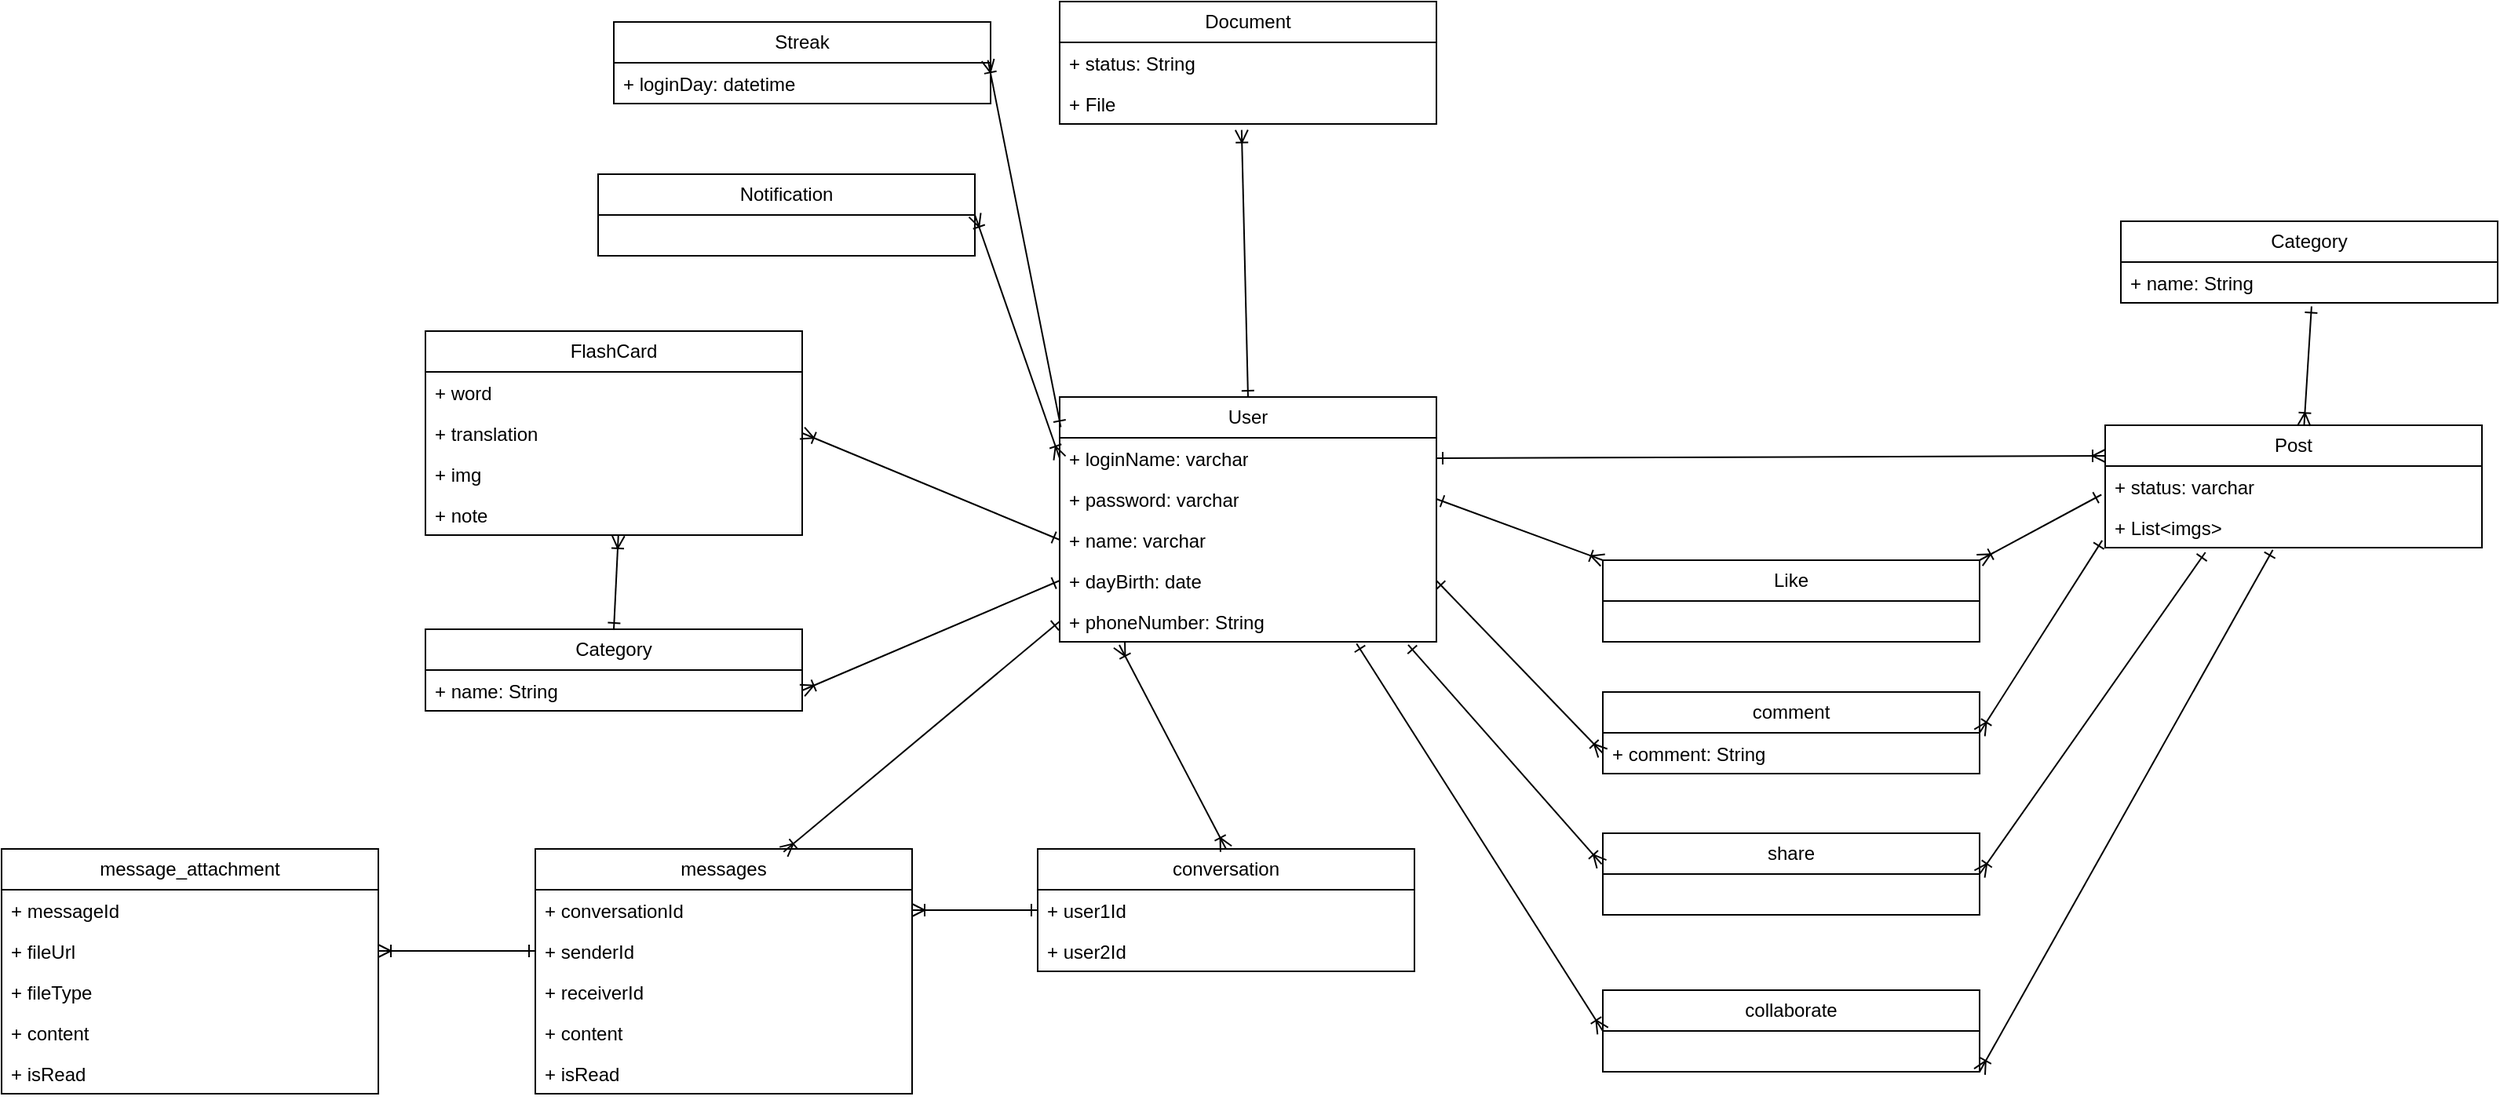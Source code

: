 <mxfile version="28.2.5">
  <diagram id="C5RBs43oDa-KdzZeNtuy" name="Page-1">
    <mxGraphModel dx="2564" dy="2106" grid="1" gridSize="10" guides="1" tooltips="1" connect="1" arrows="1" fold="1" page="1" pageScale="1" pageWidth="827" pageHeight="1169" math="0" shadow="0">
      <root>
        <mxCell id="WIyWlLk6GJQsqaUBKTNV-0" />
        <mxCell id="WIyWlLk6GJQsqaUBKTNV-1" parent="WIyWlLk6GJQsqaUBKTNV-0" />
        <mxCell id="aGdu7o1ka7Lb1KKvzhYT-4" value="User" style="swimlane;fontStyle=0;childLayout=stackLayout;horizontal=1;startSize=26;fillColor=none;horizontalStack=0;resizeParent=1;resizeParentMax=0;resizeLast=0;collapsible=1;marginBottom=0;whiteSpace=wrap;html=1;" vertex="1" parent="WIyWlLk6GJQsqaUBKTNV-1">
          <mxGeometry x="414" y="112" width="240" height="156" as="geometry" />
        </mxCell>
        <mxCell id="aGdu7o1ka7Lb1KKvzhYT-5" value="+ loginName: varchar" style="text;strokeColor=none;fillColor=none;align=left;verticalAlign=top;spacingLeft=4;spacingRight=4;overflow=hidden;rotatable=0;points=[[0,0.5],[1,0.5]];portConstraint=eastwest;whiteSpace=wrap;html=1;" vertex="1" parent="aGdu7o1ka7Lb1KKvzhYT-4">
          <mxGeometry y="26" width="240" height="26" as="geometry" />
        </mxCell>
        <mxCell id="aGdu7o1ka7Lb1KKvzhYT-6" value="+ password: varchar" style="text;strokeColor=none;fillColor=none;align=left;verticalAlign=top;spacingLeft=4;spacingRight=4;overflow=hidden;rotatable=0;points=[[0,0.5],[1,0.5]];portConstraint=eastwest;whiteSpace=wrap;html=1;" vertex="1" parent="aGdu7o1ka7Lb1KKvzhYT-4">
          <mxGeometry y="52" width="240" height="26" as="geometry" />
        </mxCell>
        <mxCell id="aGdu7o1ka7Lb1KKvzhYT-7" value="+ name: varchar" style="text;strokeColor=none;fillColor=none;align=left;verticalAlign=top;spacingLeft=4;spacingRight=4;overflow=hidden;rotatable=0;points=[[0,0.5],[1,0.5]];portConstraint=eastwest;whiteSpace=wrap;html=1;" vertex="1" parent="aGdu7o1ka7Lb1KKvzhYT-4">
          <mxGeometry y="78" width="240" height="26" as="geometry" />
        </mxCell>
        <mxCell id="aGdu7o1ka7Lb1KKvzhYT-11" value="+ dayBirth: date" style="text;strokeColor=none;fillColor=none;align=left;verticalAlign=top;spacingLeft=4;spacingRight=4;overflow=hidden;rotatable=0;points=[[0,0.5],[1,0.5]];portConstraint=eastwest;whiteSpace=wrap;html=1;" vertex="1" parent="aGdu7o1ka7Lb1KKvzhYT-4">
          <mxGeometry y="104" width="240" height="26" as="geometry" />
        </mxCell>
        <mxCell id="aGdu7o1ka7Lb1KKvzhYT-12" value="+ phoneNumber: String" style="text;strokeColor=none;fillColor=none;align=left;verticalAlign=top;spacingLeft=4;spacingRight=4;overflow=hidden;rotatable=0;points=[[0,0.5],[1,0.5]];portConstraint=eastwest;whiteSpace=wrap;html=1;" vertex="1" parent="aGdu7o1ka7Lb1KKvzhYT-4">
          <mxGeometry y="130" width="240" height="26" as="geometry" />
        </mxCell>
        <mxCell id="aGdu7o1ka7Lb1KKvzhYT-13" value="Post" style="swimlane;fontStyle=0;childLayout=stackLayout;horizontal=1;startSize=26;fillColor=none;horizontalStack=0;resizeParent=1;resizeParentMax=0;resizeLast=0;collapsible=1;marginBottom=0;whiteSpace=wrap;html=1;" vertex="1" parent="WIyWlLk6GJQsqaUBKTNV-1">
          <mxGeometry x="1080" y="130" width="240" height="78" as="geometry" />
        </mxCell>
        <mxCell id="aGdu7o1ka7Lb1KKvzhYT-14" value="+ status: varchar" style="text;strokeColor=none;fillColor=none;align=left;verticalAlign=top;spacingLeft=4;spacingRight=4;overflow=hidden;rotatable=0;points=[[0,0.5],[1,0.5]];portConstraint=eastwest;whiteSpace=wrap;html=1;" vertex="1" parent="aGdu7o1ka7Lb1KKvzhYT-13">
          <mxGeometry y="26" width="240" height="26" as="geometry" />
        </mxCell>
        <mxCell id="aGdu7o1ka7Lb1KKvzhYT-15" value="+ List&amp;lt;imgs&amp;gt;" style="text;strokeColor=none;fillColor=none;align=left;verticalAlign=top;spacingLeft=4;spacingRight=4;overflow=hidden;rotatable=0;points=[[0,0.5],[1,0.5]];portConstraint=eastwest;whiteSpace=wrap;html=1;" vertex="1" parent="aGdu7o1ka7Lb1KKvzhYT-13">
          <mxGeometry y="52" width="240" height="26" as="geometry" />
        </mxCell>
        <mxCell id="aGdu7o1ka7Lb1KKvzhYT-19" value="Category" style="swimlane;fontStyle=0;childLayout=stackLayout;horizontal=1;startSize=26;fillColor=none;horizontalStack=0;resizeParent=1;resizeParentMax=0;resizeLast=0;collapsible=1;marginBottom=0;whiteSpace=wrap;html=1;" vertex="1" parent="WIyWlLk6GJQsqaUBKTNV-1">
          <mxGeometry x="1090" width="240" height="52" as="geometry" />
        </mxCell>
        <mxCell id="aGdu7o1ka7Lb1KKvzhYT-20" value="+ name: String" style="text;strokeColor=none;fillColor=none;align=left;verticalAlign=top;spacingLeft=4;spacingRight=4;overflow=hidden;rotatable=0;points=[[0,0.5],[1,0.5]];portConstraint=eastwest;whiteSpace=wrap;html=1;" vertex="1" parent="aGdu7o1ka7Lb1KKvzhYT-19">
          <mxGeometry y="26" width="240" height="26" as="geometry" />
        </mxCell>
        <mxCell id="aGdu7o1ka7Lb1KKvzhYT-25" value="" style="endArrow=ERone;html=1;rounded=0;entryX=0.506;entryY=1.087;entryDx=0;entryDy=0;entryPerimeter=0;exitX=0.528;exitY=0.002;exitDx=0;exitDy=0;exitPerimeter=0;endFill=0;startArrow=ERoneToMany;startFill=0;" edge="1" parent="WIyWlLk6GJQsqaUBKTNV-1" source="aGdu7o1ka7Lb1KKvzhYT-13" target="aGdu7o1ka7Lb1KKvzhYT-20">
          <mxGeometry width="50" height="50" relative="1" as="geometry">
            <mxPoint x="770" y="120" as="sourcePoint" />
            <mxPoint x="820" y="70" as="targetPoint" />
          </mxGeometry>
        </mxCell>
        <mxCell id="aGdu7o1ka7Lb1KKvzhYT-26" value="" style="endArrow=ERone;html=1;rounded=0;entryX=1;entryY=0.5;entryDx=0;entryDy=0;exitX=0;exitY=0.25;exitDx=0;exitDy=0;endFill=0;startArrow=ERoneToMany;startFill=0;" edge="1" parent="WIyWlLk6GJQsqaUBKTNV-1" source="aGdu7o1ka7Lb1KKvzhYT-13" target="aGdu7o1ka7Lb1KKvzhYT-5">
          <mxGeometry width="50" height="50" relative="1" as="geometry">
            <mxPoint x="736.64" y="334.63" as="sourcePoint" />
            <mxPoint x="880" y="180" as="targetPoint" />
          </mxGeometry>
        </mxCell>
        <mxCell id="aGdu7o1ka7Lb1KKvzhYT-27" value="Like" style="swimlane;fontStyle=0;childLayout=stackLayout;horizontal=1;startSize=26;fillColor=none;horizontalStack=0;resizeParent=1;resizeParentMax=0;resizeLast=0;collapsible=1;marginBottom=0;whiteSpace=wrap;html=1;" vertex="1" parent="WIyWlLk6GJQsqaUBKTNV-1">
          <mxGeometry x="760" y="216" width="240" height="52" as="geometry" />
        </mxCell>
        <mxCell id="aGdu7o1ka7Lb1KKvzhYT-30" value="" style="endArrow=ERone;html=1;rounded=0;entryX=-0.01;entryY=0.702;entryDx=0;entryDy=0;exitX=1;exitY=0;exitDx=0;exitDy=0;endFill=0;startArrow=ERoneToMany;startFill=0;entryPerimeter=0;" edge="1" parent="WIyWlLk6GJQsqaUBKTNV-1" source="aGdu7o1ka7Lb1KKvzhYT-27" target="aGdu7o1ka7Lb1KKvzhYT-14">
          <mxGeometry width="50" height="50" relative="1" as="geometry">
            <mxPoint x="840" y="326" as="sourcePoint" />
            <mxPoint x="700" y="300" as="targetPoint" />
          </mxGeometry>
        </mxCell>
        <mxCell id="aGdu7o1ka7Lb1KKvzhYT-31" value="" style="endArrow=ERone;html=1;rounded=0;entryX=1;entryY=0.5;entryDx=0;entryDy=0;exitX=0;exitY=0;exitDx=0;exitDy=0;endFill=0;startArrow=ERoneToMany;startFill=0;" edge="1" parent="WIyWlLk6GJQsqaUBKTNV-1" source="aGdu7o1ka7Lb1KKvzhYT-27" target="aGdu7o1ka7Lb1KKvzhYT-6">
          <mxGeometry width="50" height="50" relative="1" as="geometry">
            <mxPoint x="880" y="430" as="sourcePoint" />
            <mxPoint x="840" y="619" as="targetPoint" />
          </mxGeometry>
        </mxCell>
        <mxCell id="aGdu7o1ka7Lb1KKvzhYT-32" value="comment" style="swimlane;fontStyle=0;childLayout=stackLayout;horizontal=1;startSize=26;fillColor=none;horizontalStack=0;resizeParent=1;resizeParentMax=0;resizeLast=0;collapsible=1;marginBottom=0;whiteSpace=wrap;html=1;" vertex="1" parent="WIyWlLk6GJQsqaUBKTNV-1">
          <mxGeometry x="760" y="300" width="240" height="52" as="geometry" />
        </mxCell>
        <mxCell id="aGdu7o1ka7Lb1KKvzhYT-33" value="+ comment: String" style="text;strokeColor=none;fillColor=none;align=left;verticalAlign=top;spacingLeft=4;spacingRight=4;overflow=hidden;rotatable=0;points=[[0,0.5],[1,0.5]];portConstraint=eastwest;whiteSpace=wrap;html=1;" vertex="1" parent="aGdu7o1ka7Lb1KKvzhYT-32">
          <mxGeometry y="26" width="240" height="26" as="geometry" />
        </mxCell>
        <mxCell id="aGdu7o1ka7Lb1KKvzhYT-34" value="" style="endArrow=ERone;html=1;rounded=0;entryX=-0.008;entryY=0.824;entryDx=0;entryDy=0;exitX=1;exitY=0.5;exitDx=0;exitDy=0;endFill=0;startArrow=ERoneToMany;startFill=0;entryPerimeter=0;" edge="1" parent="WIyWlLk6GJQsqaUBKTNV-1" source="aGdu7o1ka7Lb1KKvzhYT-32" target="aGdu7o1ka7Lb1KKvzhYT-15">
          <mxGeometry width="50" height="50" relative="1" as="geometry">
            <mxPoint x="880" y="420" as="sourcePoint" />
            <mxPoint x="860" y="609" as="targetPoint" />
          </mxGeometry>
        </mxCell>
        <mxCell id="aGdu7o1ka7Lb1KKvzhYT-35" value="" style="endArrow=ERone;html=1;rounded=0;exitX=0;exitY=0.5;exitDx=0;exitDy=0;endFill=0;startArrow=ERoneToMany;startFill=0;entryX=1;entryY=0.5;entryDx=0;entryDy=0;" edge="1" parent="WIyWlLk6GJQsqaUBKTNV-1" source="aGdu7o1ka7Lb1KKvzhYT-33" target="aGdu7o1ka7Lb1KKvzhYT-11">
          <mxGeometry width="50" height="50" relative="1" as="geometry">
            <mxPoint x="830" y="948" as="sourcePoint" />
            <mxPoint x="440" y="450" as="targetPoint" />
          </mxGeometry>
        </mxCell>
        <mxCell id="aGdu7o1ka7Lb1KKvzhYT-36" value="share" style="swimlane;fontStyle=0;childLayout=stackLayout;horizontal=1;startSize=26;fillColor=none;horizontalStack=0;resizeParent=1;resizeParentMax=0;resizeLast=0;collapsible=1;marginBottom=0;whiteSpace=wrap;html=1;" vertex="1" parent="WIyWlLk6GJQsqaUBKTNV-1">
          <mxGeometry x="760" y="390" width="240" height="52" as="geometry" />
        </mxCell>
        <mxCell id="aGdu7o1ka7Lb1KKvzhYT-38" value="" style="endArrow=ERone;html=1;rounded=0;exitX=-0.003;exitY=0.379;exitDx=0;exitDy=0;endFill=0;startArrow=ERoneToMany;startFill=0;entryX=0.925;entryY=1.075;entryDx=0;entryDy=0;entryPerimeter=0;exitPerimeter=0;" edge="1" parent="WIyWlLk6GJQsqaUBKTNV-1" source="aGdu7o1ka7Lb1KKvzhYT-36" target="aGdu7o1ka7Lb1KKvzhYT-12">
          <mxGeometry width="50" height="50" relative="1" as="geometry">
            <mxPoint x="618" y="829" as="sourcePoint" />
            <mxPoint x="470" y="590" as="targetPoint" />
          </mxGeometry>
        </mxCell>
        <mxCell id="aGdu7o1ka7Lb1KKvzhYT-39" value="" style="endArrow=ERone;html=1;rounded=0;entryX=0.266;entryY=1.115;entryDx=0;entryDy=0;exitX=1;exitY=0.5;exitDx=0;exitDy=0;endFill=0;startArrow=ERoneToMany;startFill=0;entryPerimeter=0;" edge="1" parent="WIyWlLk6GJQsqaUBKTNV-1" source="aGdu7o1ka7Lb1KKvzhYT-36" target="aGdu7o1ka7Lb1KKvzhYT-15">
          <mxGeometry width="50" height="50" relative="1" as="geometry">
            <mxPoint x="860" y="838" as="sourcePoint" />
            <mxPoint x="959" y="530" as="targetPoint" />
          </mxGeometry>
        </mxCell>
        <mxCell id="aGdu7o1ka7Lb1KKvzhYT-40" value="collaborate" style="swimlane;fontStyle=0;childLayout=stackLayout;horizontal=1;startSize=26;fillColor=none;horizontalStack=0;resizeParent=1;resizeParentMax=0;resizeLast=0;collapsible=1;marginBottom=0;whiteSpace=wrap;html=1;" vertex="1" parent="WIyWlLk6GJQsqaUBKTNV-1">
          <mxGeometry x="760" y="490" width="240" height="52" as="geometry" />
        </mxCell>
        <mxCell id="aGdu7o1ka7Lb1KKvzhYT-42" value="" style="endArrow=ERone;html=1;rounded=0;exitX=0;exitY=0.5;exitDx=0;exitDy=0;endFill=0;startArrow=ERoneToMany;startFill=0;entryX=0.788;entryY=1.043;entryDx=0;entryDy=0;entryPerimeter=0;" edge="1" parent="WIyWlLk6GJQsqaUBKTNV-1" source="aGdu7o1ka7Lb1KKvzhYT-40" target="aGdu7o1ka7Lb1KKvzhYT-12">
          <mxGeometry width="50" height="50" relative="1" as="geometry">
            <mxPoint x="716" y="943" as="sourcePoint" />
            <mxPoint x="530" y="610" as="targetPoint" />
          </mxGeometry>
        </mxCell>
        <mxCell id="aGdu7o1ka7Lb1KKvzhYT-43" value="" style="endArrow=ERone;html=1;rounded=0;entryX=0.445;entryY=1.051;entryDx=0;entryDy=0;exitX=1;exitY=1;exitDx=0;exitDy=0;endFill=0;startArrow=ERoneToMany;startFill=0;entryPerimeter=0;" edge="1" parent="WIyWlLk6GJQsqaUBKTNV-1" source="aGdu7o1ka7Lb1KKvzhYT-40" target="aGdu7o1ka7Lb1KKvzhYT-15">
          <mxGeometry width="50" height="50" relative="1" as="geometry">
            <mxPoint x="880" y="1016" as="sourcePoint" />
            <mxPoint x="1010" y="600" as="targetPoint" />
          </mxGeometry>
        </mxCell>
        <mxCell id="aGdu7o1ka7Lb1KKvzhYT-44" value="Document" style="swimlane;fontStyle=0;childLayout=stackLayout;horizontal=1;startSize=26;fillColor=none;horizontalStack=0;resizeParent=1;resizeParentMax=0;resizeLast=0;collapsible=1;marginBottom=0;whiteSpace=wrap;html=1;" vertex="1" parent="WIyWlLk6GJQsqaUBKTNV-1">
          <mxGeometry x="414" y="-140" width="240" height="78" as="geometry" />
        </mxCell>
        <mxCell id="aGdu7o1ka7Lb1KKvzhYT-45" value="+ status: String" style="text;strokeColor=none;fillColor=none;align=left;verticalAlign=top;spacingLeft=4;spacingRight=4;overflow=hidden;rotatable=0;points=[[0,0.5],[1,0.5]];portConstraint=eastwest;whiteSpace=wrap;html=1;" vertex="1" parent="aGdu7o1ka7Lb1KKvzhYT-44">
          <mxGeometry y="26" width="240" height="26" as="geometry" />
        </mxCell>
        <mxCell id="aGdu7o1ka7Lb1KKvzhYT-46" value="+ File" style="text;strokeColor=none;fillColor=none;align=left;verticalAlign=top;spacingLeft=4;spacingRight=4;overflow=hidden;rotatable=0;points=[[0,0.5],[1,0.5]];portConstraint=eastwest;whiteSpace=wrap;html=1;" vertex="1" parent="aGdu7o1ka7Lb1KKvzhYT-44">
          <mxGeometry y="52" width="240" height="26" as="geometry" />
        </mxCell>
        <mxCell id="aGdu7o1ka7Lb1KKvzhYT-47" value="" style="endArrow=ERone;html=1;rounded=0;entryX=0.5;entryY=0;entryDx=0;entryDy=0;exitX=0.483;exitY=1.147;exitDx=0;exitDy=0;exitPerimeter=0;endFill=0;startArrow=ERoneToMany;startFill=0;" edge="1" parent="WIyWlLk6GJQsqaUBKTNV-1" source="aGdu7o1ka7Lb1KKvzhYT-46" target="aGdu7o1ka7Lb1KKvzhYT-4">
          <mxGeometry width="50" height="50" relative="1" as="geometry">
            <mxPoint x="866" y="336" as="sourcePoint" />
            <mxPoint x="850" y="200" as="targetPoint" />
          </mxGeometry>
        </mxCell>
        <mxCell id="aGdu7o1ka7Lb1KKvzhYT-48" value="Streak" style="swimlane;fontStyle=0;childLayout=stackLayout;horizontal=1;startSize=26;fillColor=none;horizontalStack=0;resizeParent=1;resizeParentMax=0;resizeLast=0;collapsible=1;marginBottom=0;whiteSpace=wrap;html=1;" vertex="1" parent="WIyWlLk6GJQsqaUBKTNV-1">
          <mxGeometry x="130" y="-127" width="240" height="52" as="geometry" />
        </mxCell>
        <mxCell id="aGdu7o1ka7Lb1KKvzhYT-68" value="+ loginDay: datetime" style="text;strokeColor=none;fillColor=none;align=left;verticalAlign=top;spacingLeft=4;spacingRight=4;overflow=hidden;rotatable=0;points=[[0,0.5],[1,0.5]];portConstraint=eastwest;whiteSpace=wrap;html=1;" vertex="1" parent="aGdu7o1ka7Lb1KKvzhYT-48">
          <mxGeometry y="26" width="240" height="26" as="geometry" />
        </mxCell>
        <mxCell id="aGdu7o1ka7Lb1KKvzhYT-54" value="" style="endArrow=ERone;html=1;rounded=0;entryX=0.003;entryY=0.123;entryDx=0;entryDy=0;exitX=0.993;exitY=-0.065;exitDx=0;exitDy=0;endFill=0;startArrow=ERoneToMany;startFill=0;entryPerimeter=0;exitPerimeter=0;" edge="1" parent="WIyWlLk6GJQsqaUBKTNV-1" source="aGdu7o1ka7Lb1KKvzhYT-68" target="aGdu7o1ka7Lb1KKvzhYT-4">
          <mxGeometry width="50" height="50" relative="1" as="geometry">
            <mxPoint x="470" y="210" as="sourcePoint" />
            <mxPoint x="474" y="288" as="targetPoint" />
          </mxGeometry>
        </mxCell>
        <mxCell id="aGdu7o1ka7Lb1KKvzhYT-55" value="Notification" style="swimlane;fontStyle=0;childLayout=stackLayout;horizontal=1;startSize=26;fillColor=none;horizontalStack=0;resizeParent=1;resizeParentMax=0;resizeLast=0;collapsible=1;marginBottom=0;whiteSpace=wrap;html=1;" vertex="1" parent="WIyWlLk6GJQsqaUBKTNV-1">
          <mxGeometry x="120" y="-30" width="240" height="52" as="geometry" />
        </mxCell>
        <mxCell id="aGdu7o1ka7Lb1KKvzhYT-56" value="" style="endArrow=ERoneToMany;html=1;rounded=0;entryX=0;entryY=0.5;entryDx=0;entryDy=0;exitX=1;exitY=0.5;exitDx=0;exitDy=0;endFill=0;startArrow=ERoneToMany;startFill=0;" edge="1" parent="WIyWlLk6GJQsqaUBKTNV-1" source="aGdu7o1ka7Lb1KKvzhYT-55" target="aGdu7o1ka7Lb1KKvzhYT-5">
          <mxGeometry width="50" height="50" relative="1" as="geometry">
            <mxPoint x="290" y="290" as="sourcePoint" />
            <mxPoint x="391" y="270" as="targetPoint" />
          </mxGeometry>
        </mxCell>
        <mxCell id="aGdu7o1ka7Lb1KKvzhYT-57" value="FlashCard" style="swimlane;fontStyle=0;childLayout=stackLayout;horizontal=1;startSize=26;fillColor=none;horizontalStack=0;resizeParent=1;resizeParentMax=0;resizeLast=0;collapsible=1;marginBottom=0;whiteSpace=wrap;html=1;" vertex="1" parent="WIyWlLk6GJQsqaUBKTNV-1">
          <mxGeometry x="10" y="70" width="240" height="130" as="geometry" />
        </mxCell>
        <mxCell id="aGdu7o1ka7Lb1KKvzhYT-58" value="+ word" style="text;strokeColor=none;fillColor=none;align=left;verticalAlign=top;spacingLeft=4;spacingRight=4;overflow=hidden;rotatable=0;points=[[0,0.5],[1,0.5]];portConstraint=eastwest;whiteSpace=wrap;html=1;" vertex="1" parent="aGdu7o1ka7Lb1KKvzhYT-57">
          <mxGeometry y="26" width="240" height="26" as="geometry" />
        </mxCell>
        <mxCell id="aGdu7o1ka7Lb1KKvzhYT-59" value="+ translation" style="text;strokeColor=none;fillColor=none;align=left;verticalAlign=top;spacingLeft=4;spacingRight=4;overflow=hidden;rotatable=0;points=[[0,0.5],[1,0.5]];portConstraint=eastwest;whiteSpace=wrap;html=1;" vertex="1" parent="aGdu7o1ka7Lb1KKvzhYT-57">
          <mxGeometry y="52" width="240" height="26" as="geometry" />
        </mxCell>
        <mxCell id="aGdu7o1ka7Lb1KKvzhYT-60" value="+ img" style="text;strokeColor=none;fillColor=none;align=left;verticalAlign=top;spacingLeft=4;spacingRight=4;overflow=hidden;rotatable=0;points=[[0,0.5],[1,0.5]];portConstraint=eastwest;whiteSpace=wrap;html=1;" vertex="1" parent="aGdu7o1ka7Lb1KKvzhYT-57">
          <mxGeometry y="78" width="240" height="26" as="geometry" />
        </mxCell>
        <mxCell id="aGdu7o1ka7Lb1KKvzhYT-61" value="+ note" style="text;strokeColor=none;fillColor=none;align=left;verticalAlign=top;spacingLeft=4;spacingRight=4;overflow=hidden;rotatable=0;points=[[0,0.5],[1,0.5]];portConstraint=eastwest;whiteSpace=wrap;html=1;" vertex="1" parent="aGdu7o1ka7Lb1KKvzhYT-57">
          <mxGeometry y="104" width="240" height="26" as="geometry" />
        </mxCell>
        <mxCell id="aGdu7o1ka7Lb1KKvzhYT-62" value="" style="endArrow=ERone;html=1;rounded=0;entryX=0;entryY=0.5;entryDx=0;entryDy=0;exitX=1;exitY=0.5;exitDx=0;exitDy=0;endFill=0;startArrow=ERoneToMany;startFill=0;" edge="1" parent="WIyWlLk6GJQsqaUBKTNV-1" source="aGdu7o1ka7Lb1KKvzhYT-59" target="aGdu7o1ka7Lb1KKvzhYT-7">
          <mxGeometry width="50" height="50" relative="1" as="geometry">
            <mxPoint x="330" y="240" as="sourcePoint" />
            <mxPoint x="441" y="330" as="targetPoint" />
          </mxGeometry>
        </mxCell>
        <mxCell id="aGdu7o1ka7Lb1KKvzhYT-64" value="Category" style="swimlane;fontStyle=0;childLayout=stackLayout;horizontal=1;startSize=26;fillColor=none;horizontalStack=0;resizeParent=1;resizeParentMax=0;resizeLast=0;collapsible=1;marginBottom=0;whiteSpace=wrap;html=1;" vertex="1" parent="WIyWlLk6GJQsqaUBKTNV-1">
          <mxGeometry x="10" y="260" width="240" height="52" as="geometry" />
        </mxCell>
        <mxCell id="aGdu7o1ka7Lb1KKvzhYT-65" value="+ name: String" style="text;strokeColor=none;fillColor=none;align=left;verticalAlign=top;spacingLeft=4;spacingRight=4;overflow=hidden;rotatable=0;points=[[0,0.5],[1,0.5]];portConstraint=eastwest;whiteSpace=wrap;html=1;" vertex="1" parent="aGdu7o1ka7Lb1KKvzhYT-64">
          <mxGeometry y="26" width="240" height="26" as="geometry" />
        </mxCell>
        <mxCell id="aGdu7o1ka7Lb1KKvzhYT-66" value="" style="endArrow=ERone;html=1;rounded=0;entryX=0;entryY=0.5;entryDx=0;entryDy=0;exitX=1;exitY=0.5;exitDx=0;exitDy=0;endFill=0;startArrow=ERoneToMany;startFill=0;" edge="1" parent="WIyWlLk6GJQsqaUBKTNV-1" source="aGdu7o1ka7Lb1KKvzhYT-65" target="aGdu7o1ka7Lb1KKvzhYT-11">
          <mxGeometry width="50" height="50" relative="1" as="geometry">
            <mxPoint x="300" y="385" as="sourcePoint" />
            <mxPoint x="418" y="350" as="targetPoint" />
          </mxGeometry>
        </mxCell>
        <mxCell id="aGdu7o1ka7Lb1KKvzhYT-67" value="" style="endArrow=ERone;html=1;rounded=0;entryX=0.5;entryY=0;entryDx=0;entryDy=0;exitX=0.512;exitY=1.015;exitDx=0;exitDy=0;endFill=0;startArrow=ERoneToMany;startFill=0;exitPerimeter=0;" edge="1" parent="WIyWlLk6GJQsqaUBKTNV-1" source="aGdu7o1ka7Lb1KKvzhYT-61" target="aGdu7o1ka7Lb1KKvzhYT-64">
          <mxGeometry width="50" height="50" relative="1" as="geometry">
            <mxPoint x="380" y="587" as="sourcePoint" />
            <mxPoint x="526" y="400" as="targetPoint" />
          </mxGeometry>
        </mxCell>
        <mxCell id="aGdu7o1ka7Lb1KKvzhYT-69" value="conversation" style="swimlane;fontStyle=0;childLayout=stackLayout;horizontal=1;startSize=26;fillColor=none;horizontalStack=0;resizeParent=1;resizeParentMax=0;resizeLast=0;collapsible=1;marginBottom=0;whiteSpace=wrap;html=1;" vertex="1" parent="WIyWlLk6GJQsqaUBKTNV-1">
          <mxGeometry x="400" y="400" width="240" height="78" as="geometry" />
        </mxCell>
        <mxCell id="aGdu7o1ka7Lb1KKvzhYT-70" value="+ user1Id" style="text;strokeColor=none;fillColor=none;align=left;verticalAlign=top;spacingLeft=4;spacingRight=4;overflow=hidden;rotatable=0;points=[[0,0.5],[1,0.5]];portConstraint=eastwest;whiteSpace=wrap;html=1;" vertex="1" parent="aGdu7o1ka7Lb1KKvzhYT-69">
          <mxGeometry y="26" width="240" height="26" as="geometry" />
        </mxCell>
        <mxCell id="aGdu7o1ka7Lb1KKvzhYT-71" value="+ user2Id" style="text;strokeColor=none;fillColor=none;align=left;verticalAlign=top;spacingLeft=4;spacingRight=4;overflow=hidden;rotatable=0;points=[[0,0.5],[1,0.5]];portConstraint=eastwest;whiteSpace=wrap;html=1;" vertex="1" parent="aGdu7o1ka7Lb1KKvzhYT-69">
          <mxGeometry y="52" width="240" height="26" as="geometry" />
        </mxCell>
        <mxCell id="aGdu7o1ka7Lb1KKvzhYT-72" value="" style="endArrow=ERoneToMany;html=1;rounded=0;exitX=0.5;exitY=0;exitDx=0;exitDy=0;endFill=0;startArrow=ERoneToMany;startFill=0;" edge="1" parent="WIyWlLk6GJQsqaUBKTNV-1" source="aGdu7o1ka7Lb1KKvzhYT-69">
          <mxGeometry width="50" height="50" relative="1" as="geometry">
            <mxPoint x="340" y="330" as="sourcePoint" />
            <mxPoint x="452" y="270" as="targetPoint" />
          </mxGeometry>
        </mxCell>
        <mxCell id="aGdu7o1ka7Lb1KKvzhYT-73" value="messages" style="swimlane;fontStyle=0;childLayout=stackLayout;horizontal=1;startSize=26;fillColor=none;horizontalStack=0;resizeParent=1;resizeParentMax=0;resizeLast=0;collapsible=1;marginBottom=0;whiteSpace=wrap;html=1;" vertex="1" parent="WIyWlLk6GJQsqaUBKTNV-1">
          <mxGeometry x="80" y="400" width="240" height="156" as="geometry" />
        </mxCell>
        <mxCell id="aGdu7o1ka7Lb1KKvzhYT-74" value="+ conversationId" style="text;strokeColor=none;fillColor=none;align=left;verticalAlign=top;spacingLeft=4;spacingRight=4;overflow=hidden;rotatable=0;points=[[0,0.5],[1,0.5]];portConstraint=eastwest;whiteSpace=wrap;html=1;" vertex="1" parent="aGdu7o1ka7Lb1KKvzhYT-73">
          <mxGeometry y="26" width="240" height="26" as="geometry" />
        </mxCell>
        <mxCell id="aGdu7o1ka7Lb1KKvzhYT-75" value="+&amp;nbsp;senderId" style="text;strokeColor=none;fillColor=none;align=left;verticalAlign=top;spacingLeft=4;spacingRight=4;overflow=hidden;rotatable=0;points=[[0,0.5],[1,0.5]];portConstraint=eastwest;whiteSpace=wrap;html=1;" vertex="1" parent="aGdu7o1ka7Lb1KKvzhYT-73">
          <mxGeometry y="52" width="240" height="26" as="geometry" />
        </mxCell>
        <mxCell id="aGdu7o1ka7Lb1KKvzhYT-78" value="+&amp;nbsp;receiverId&amp;nbsp;" style="text;strokeColor=none;fillColor=none;align=left;verticalAlign=top;spacingLeft=4;spacingRight=4;overflow=hidden;rotatable=0;points=[[0,0.5],[1,0.5]];portConstraint=eastwest;whiteSpace=wrap;html=1;" vertex="1" parent="aGdu7o1ka7Lb1KKvzhYT-73">
          <mxGeometry y="78" width="240" height="26" as="geometry" />
        </mxCell>
        <mxCell id="aGdu7o1ka7Lb1KKvzhYT-79" value="+&amp;nbsp;content" style="text;strokeColor=none;fillColor=none;align=left;verticalAlign=top;spacingLeft=4;spacingRight=4;overflow=hidden;rotatable=0;points=[[0,0.5],[1,0.5]];portConstraint=eastwest;whiteSpace=wrap;html=1;" vertex="1" parent="aGdu7o1ka7Lb1KKvzhYT-73">
          <mxGeometry y="104" width="240" height="26" as="geometry" />
        </mxCell>
        <mxCell id="aGdu7o1ka7Lb1KKvzhYT-80" value="+ isRead" style="text;strokeColor=none;fillColor=none;align=left;verticalAlign=top;spacingLeft=4;spacingRight=4;overflow=hidden;rotatable=0;points=[[0,0.5],[1,0.5]];portConstraint=eastwest;whiteSpace=wrap;html=1;" vertex="1" parent="aGdu7o1ka7Lb1KKvzhYT-73">
          <mxGeometry y="130" width="240" height="26" as="geometry" />
        </mxCell>
        <mxCell id="aGdu7o1ka7Lb1KKvzhYT-76" value="" style="endArrow=ERone;html=1;rounded=0;entryX=0;entryY=0.5;entryDx=0;entryDy=0;exitX=1;exitY=0.5;exitDx=0;exitDy=0;endFill=0;startArrow=ERoneToMany;startFill=0;" edge="1" parent="WIyWlLk6GJQsqaUBKTNV-1" source="aGdu7o1ka7Lb1KKvzhYT-74" target="aGdu7o1ka7Lb1KKvzhYT-70">
          <mxGeometry width="50" height="50" relative="1" as="geometry">
            <mxPoint x="350" y="400" as="sourcePoint" />
            <mxPoint x="514" y="330" as="targetPoint" />
          </mxGeometry>
        </mxCell>
        <mxCell id="aGdu7o1ka7Lb1KKvzhYT-77" value="" style="endArrow=ERone;html=1;rounded=0;entryX=0;entryY=0.5;entryDx=0;entryDy=0;exitX=0.659;exitY=0.012;exitDx=0;exitDy=0;endFill=0;startArrow=ERoneToMany;startFill=0;exitPerimeter=0;" edge="1" parent="WIyWlLk6GJQsqaUBKTNV-1" source="aGdu7o1ka7Lb1KKvzhYT-73" target="aGdu7o1ka7Lb1KKvzhYT-12">
          <mxGeometry width="50" height="50" relative="1" as="geometry">
            <mxPoint x="390" y="360" as="sourcePoint" />
            <mxPoint x="470" y="360" as="targetPoint" />
          </mxGeometry>
        </mxCell>
        <mxCell id="aGdu7o1ka7Lb1KKvzhYT-84" value="message_attachment" style="swimlane;fontStyle=0;childLayout=stackLayout;horizontal=1;startSize=26;fillColor=none;horizontalStack=0;resizeParent=1;resizeParentMax=0;resizeLast=0;collapsible=1;marginBottom=0;whiteSpace=wrap;html=1;" vertex="1" parent="WIyWlLk6GJQsqaUBKTNV-1">
          <mxGeometry x="-260" y="400" width="240" height="156" as="geometry" />
        </mxCell>
        <mxCell id="aGdu7o1ka7Lb1KKvzhYT-85" value="+ messageId" style="text;strokeColor=none;fillColor=none;align=left;verticalAlign=top;spacingLeft=4;spacingRight=4;overflow=hidden;rotatable=0;points=[[0,0.5],[1,0.5]];portConstraint=eastwest;whiteSpace=wrap;html=1;" vertex="1" parent="aGdu7o1ka7Lb1KKvzhYT-84">
          <mxGeometry y="26" width="240" height="26" as="geometry" />
        </mxCell>
        <mxCell id="aGdu7o1ka7Lb1KKvzhYT-86" value="+&amp;nbsp;fileUrl&amp;nbsp;" style="text;strokeColor=none;fillColor=none;align=left;verticalAlign=top;spacingLeft=4;spacingRight=4;overflow=hidden;rotatable=0;points=[[0,0.5],[1,0.5]];portConstraint=eastwest;whiteSpace=wrap;html=1;" vertex="1" parent="aGdu7o1ka7Lb1KKvzhYT-84">
          <mxGeometry y="52" width="240" height="26" as="geometry" />
        </mxCell>
        <mxCell id="aGdu7o1ka7Lb1KKvzhYT-87" value="+&amp;nbsp;fileType&amp;nbsp;" style="text;strokeColor=none;fillColor=none;align=left;verticalAlign=top;spacingLeft=4;spacingRight=4;overflow=hidden;rotatable=0;points=[[0,0.5],[1,0.5]];portConstraint=eastwest;whiteSpace=wrap;html=1;" vertex="1" parent="aGdu7o1ka7Lb1KKvzhYT-84">
          <mxGeometry y="78" width="240" height="26" as="geometry" />
        </mxCell>
        <mxCell id="aGdu7o1ka7Lb1KKvzhYT-88" value="+&amp;nbsp;content" style="text;strokeColor=none;fillColor=none;align=left;verticalAlign=top;spacingLeft=4;spacingRight=4;overflow=hidden;rotatable=0;points=[[0,0.5],[1,0.5]];portConstraint=eastwest;whiteSpace=wrap;html=1;" vertex="1" parent="aGdu7o1ka7Lb1KKvzhYT-84">
          <mxGeometry y="104" width="240" height="26" as="geometry" />
        </mxCell>
        <mxCell id="aGdu7o1ka7Lb1KKvzhYT-89" value="+ isRead" style="text;strokeColor=none;fillColor=none;align=left;verticalAlign=top;spacingLeft=4;spacingRight=4;overflow=hidden;rotatable=0;points=[[0,0.5],[1,0.5]];portConstraint=eastwest;whiteSpace=wrap;html=1;" vertex="1" parent="aGdu7o1ka7Lb1KKvzhYT-84">
          <mxGeometry y="130" width="240" height="26" as="geometry" />
        </mxCell>
        <mxCell id="aGdu7o1ka7Lb1KKvzhYT-90" value="" style="endArrow=ERone;html=1;rounded=0;exitX=1;exitY=0.5;exitDx=0;exitDy=0;endFill=0;startArrow=ERoneToMany;startFill=0;" edge="1" parent="WIyWlLk6GJQsqaUBKTNV-1" source="aGdu7o1ka7Lb1KKvzhYT-86" target="aGdu7o1ka7Lb1KKvzhYT-75">
          <mxGeometry width="50" height="50" relative="1" as="geometry">
            <mxPoint x="173" y="280" as="sourcePoint" />
            <mxPoint x="170" y="340" as="targetPoint" />
          </mxGeometry>
        </mxCell>
      </root>
    </mxGraphModel>
  </diagram>
</mxfile>
